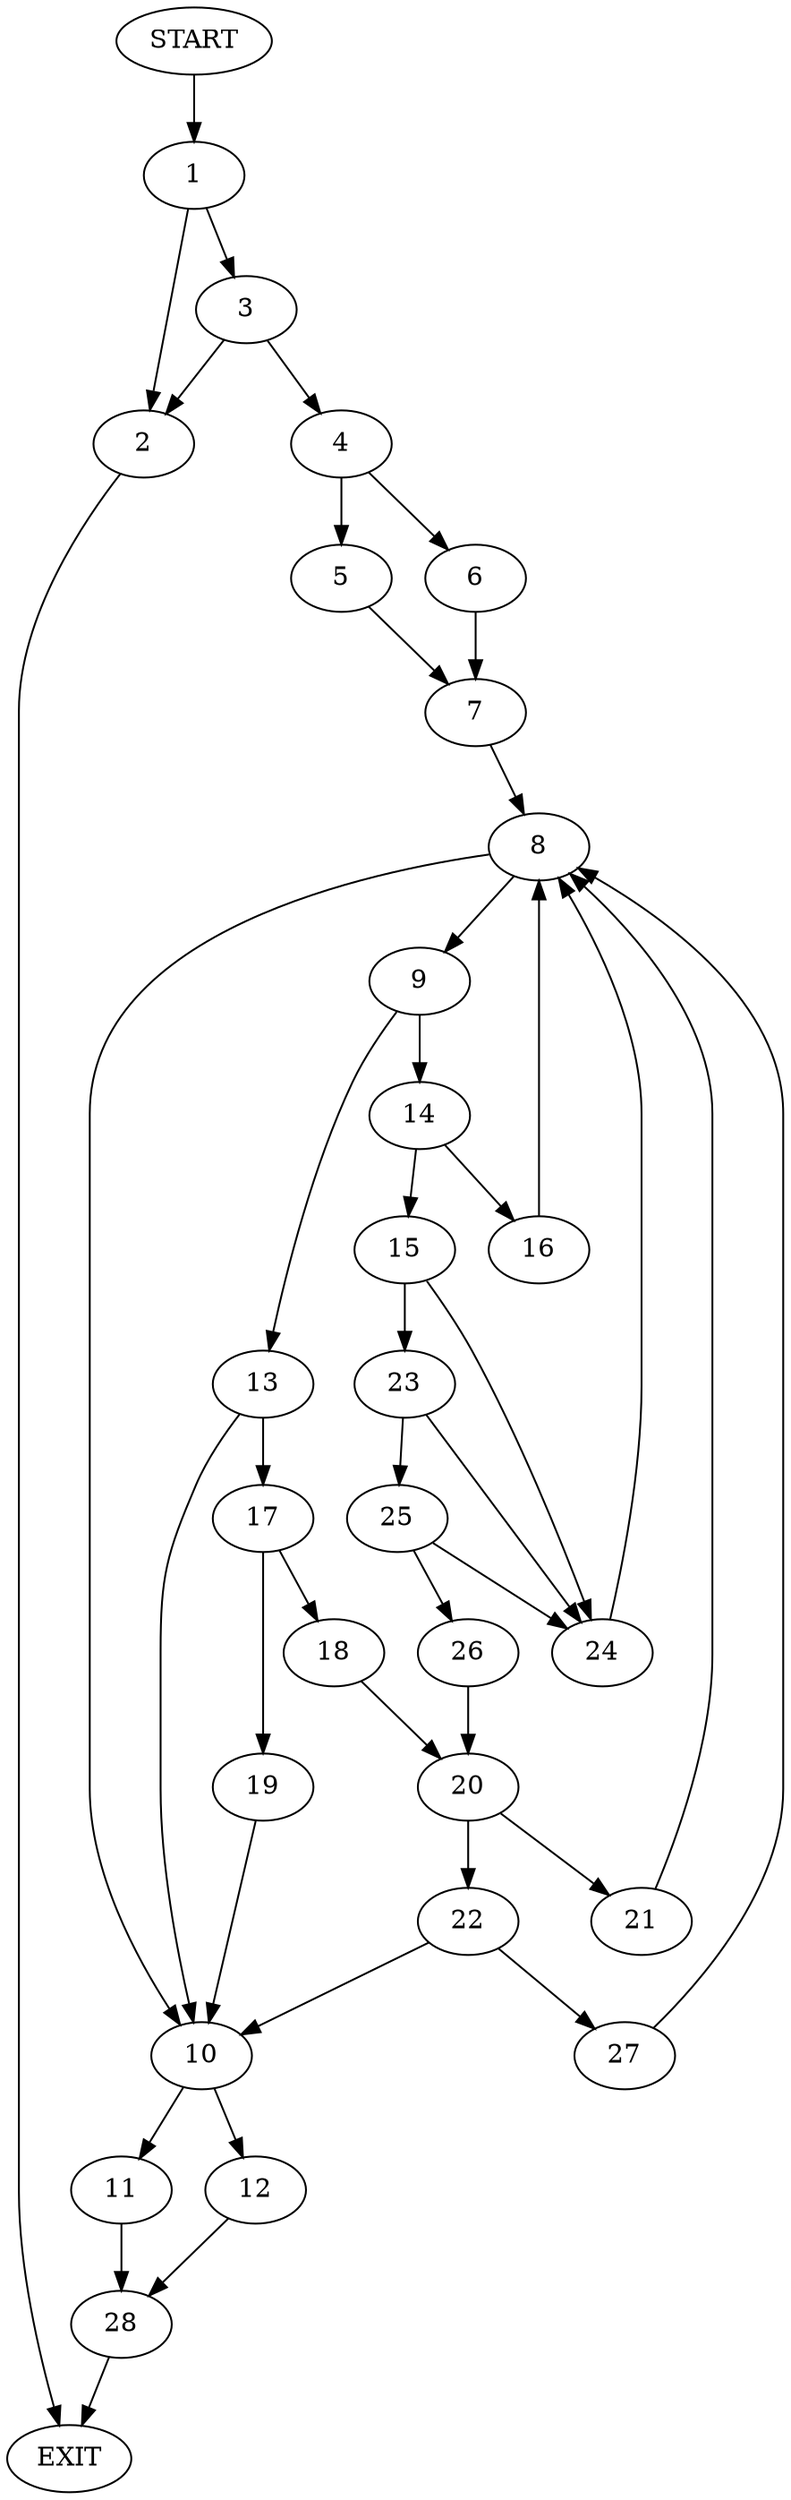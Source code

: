 digraph {
0 [label="START"]
29 [label="EXIT"]
0 -> 1
1 -> 2
1 -> 3
3 -> 4
3 -> 2
2 -> 29
4 -> 5
4 -> 6
6 -> 7
5 -> 7
7 -> 8
8 -> 9
8 -> 10
10 -> 11
10 -> 12
9 -> 13
9 -> 14
14 -> 15
14 -> 16
13 -> 17
13 -> 10
17 -> 18
17 -> 19
18 -> 20
19 -> 10
20 -> 21
20 -> 22
15 -> 23
15 -> 24
16 -> 8
24 -> 8
23 -> 25
23 -> 24
25 -> 26
25 -> 24
26 -> 20
22 -> 27
22 -> 10
21 -> 8
27 -> 8
11 -> 28
12 -> 28
28 -> 29
}
